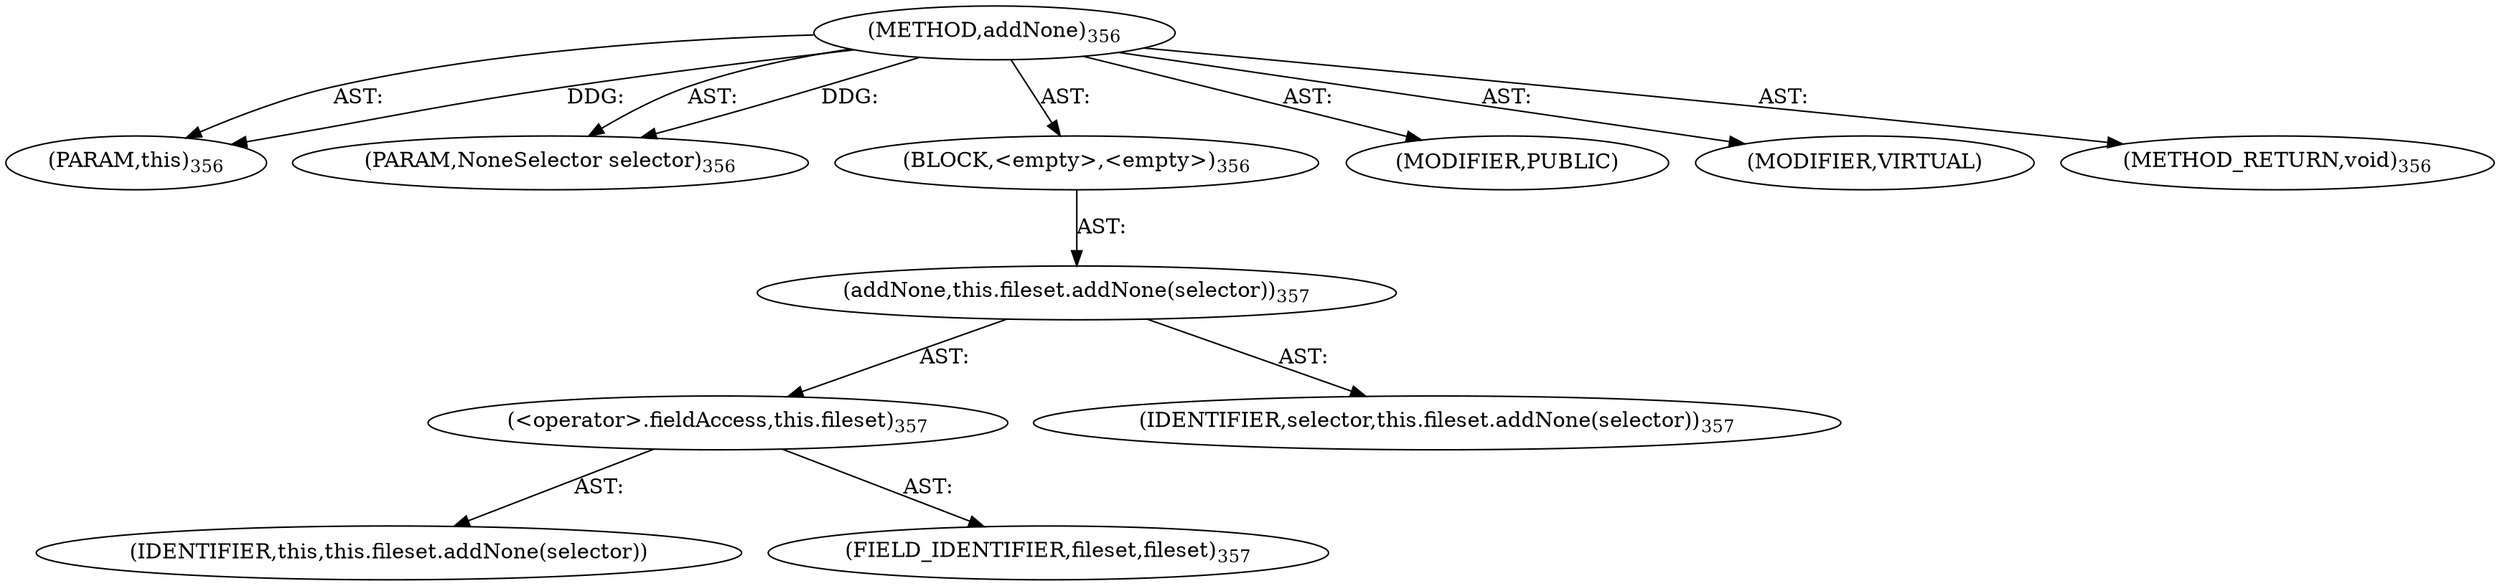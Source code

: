 digraph "addNone" {  
"111669149721" [label = <(METHOD,addNone)<SUB>356</SUB>> ]
"115964117034" [label = <(PARAM,this)<SUB>356</SUB>> ]
"115964117035" [label = <(PARAM,NoneSelector selector)<SUB>356</SUB>> ]
"25769803807" [label = <(BLOCK,&lt;empty&gt;,&lt;empty&gt;)<SUB>356</SUB>> ]
"30064771161" [label = <(addNone,this.fileset.addNone(selector))<SUB>357</SUB>> ]
"30064771162" [label = <(&lt;operator&gt;.fieldAccess,this.fileset)<SUB>357</SUB>> ]
"68719476803" [label = <(IDENTIFIER,this,this.fileset.addNone(selector))> ]
"55834574874" [label = <(FIELD_IDENTIFIER,fileset,fileset)<SUB>357</SUB>> ]
"68719476804" [label = <(IDENTIFIER,selector,this.fileset.addNone(selector))<SUB>357</SUB>> ]
"133143986227" [label = <(MODIFIER,PUBLIC)> ]
"133143986228" [label = <(MODIFIER,VIRTUAL)> ]
"128849018905" [label = <(METHOD_RETURN,void)<SUB>356</SUB>> ]
  "111669149721" -> "115964117034"  [ label = "AST: "] 
  "111669149721" -> "115964117035"  [ label = "AST: "] 
  "111669149721" -> "25769803807"  [ label = "AST: "] 
  "111669149721" -> "133143986227"  [ label = "AST: "] 
  "111669149721" -> "133143986228"  [ label = "AST: "] 
  "111669149721" -> "128849018905"  [ label = "AST: "] 
  "25769803807" -> "30064771161"  [ label = "AST: "] 
  "30064771161" -> "30064771162"  [ label = "AST: "] 
  "30064771161" -> "68719476804"  [ label = "AST: "] 
  "30064771162" -> "68719476803"  [ label = "AST: "] 
  "30064771162" -> "55834574874"  [ label = "AST: "] 
  "111669149721" -> "115964117034"  [ label = "DDG: "] 
  "111669149721" -> "115964117035"  [ label = "DDG: "] 
}
